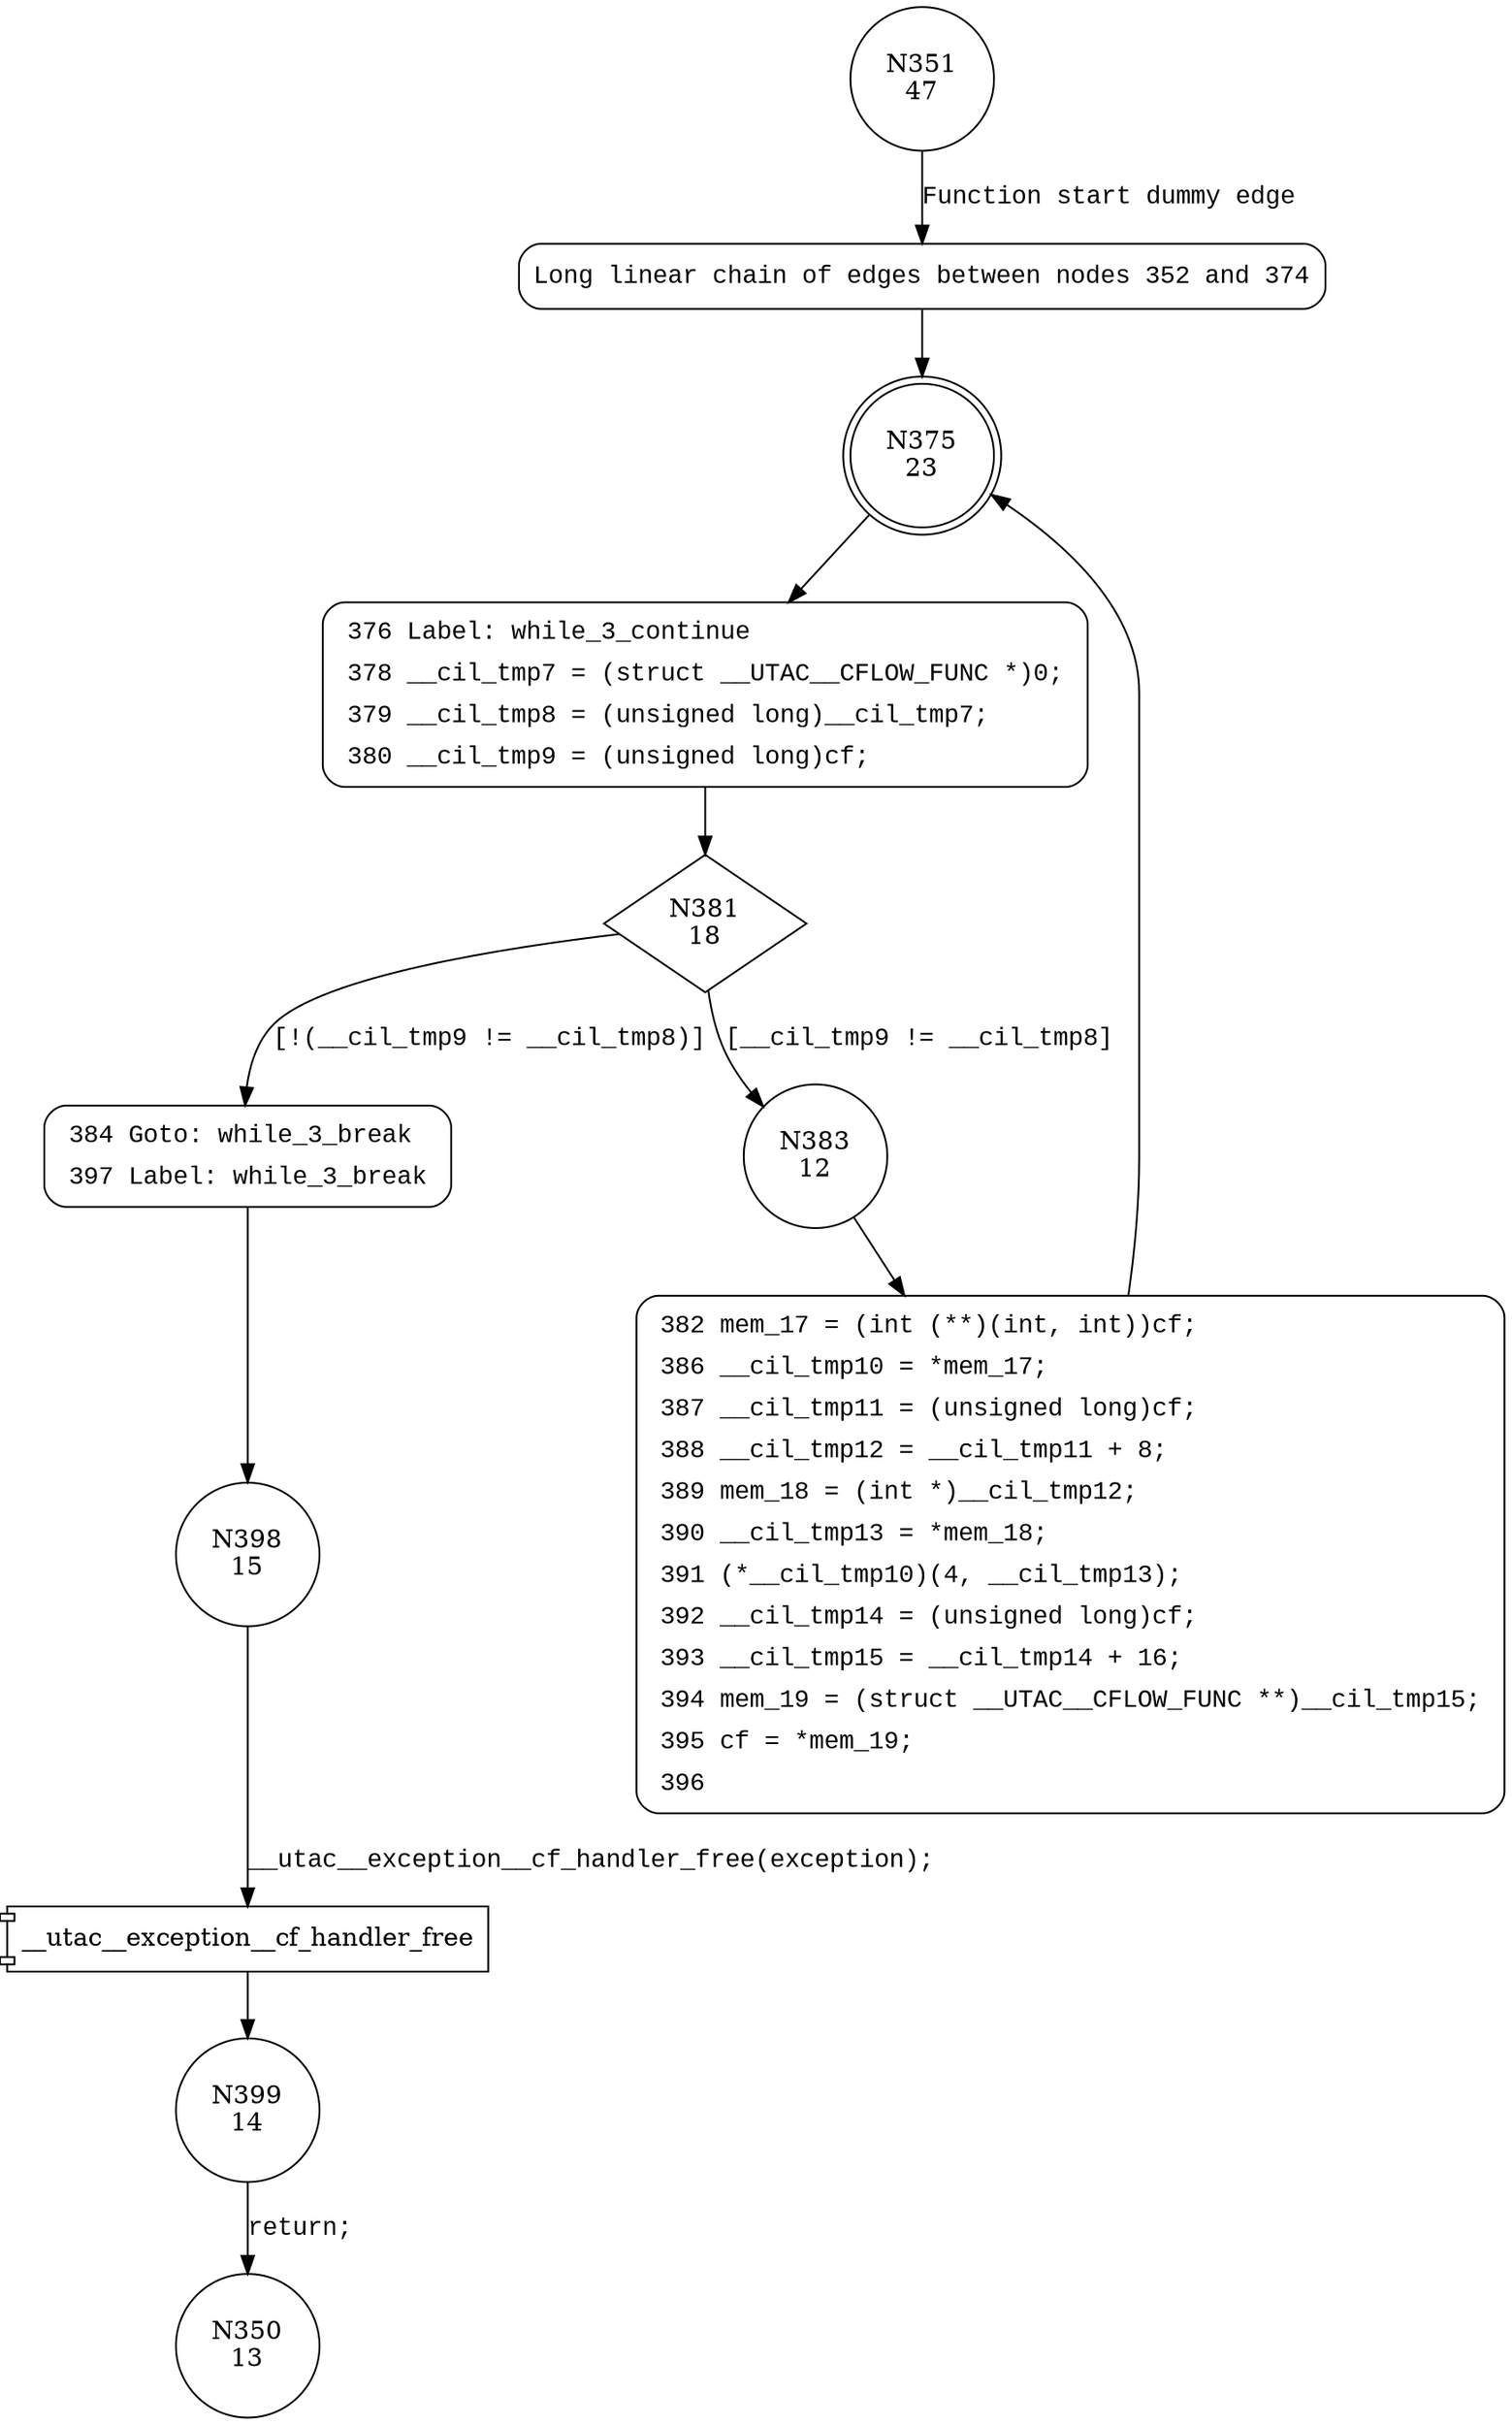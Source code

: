 digraph __utac__exception__cf_handler_reset {
351 [shape="circle" label="N351\n47"]
352 [shape="circle" label="N352\n46"]
375 [shape="doublecircle" label="N375\n23"]
376 [shape="circle" label="N376\n22"]
381 [shape="diamond" label="N381\n18"]
383 [shape="circle" label="N383\n12"]
384 [shape="circle" label="N384\n17"]
398 [shape="circle" label="N398\n15"]
399 [shape="circle" label="N399\n14"]
382 [shape="circle" label="N382\n11"]
350 [shape="circle" label="N350\n13"]
352 [style="filled,bold" penwidth="1" fillcolor="white" fontname="Courier New" shape="Mrecord" label="Long linear chain of edges between nodes 352 and 374"]
352 -> 375[label=""]
376 [style="filled,bold" penwidth="1" fillcolor="white" fontname="Courier New" shape="Mrecord" label=<<table border="0" cellborder="0" cellpadding="3" bgcolor="white"><tr><td align="right">376</td><td align="left">Label: while_3_continue</td></tr><tr><td align="right">378</td><td align="left">__cil_tmp7 = (struct __UTAC__CFLOW_FUNC *)0;</td></tr><tr><td align="right">379</td><td align="left">__cil_tmp8 = (unsigned long)__cil_tmp7;</td></tr><tr><td align="right">380</td><td align="left">__cil_tmp9 = (unsigned long)cf;</td></tr></table>>]
376 -> 381[label=""]
384 [style="filled,bold" penwidth="1" fillcolor="white" fontname="Courier New" shape="Mrecord" label=<<table border="0" cellborder="0" cellpadding="3" bgcolor="white"><tr><td align="right">384</td><td align="left">Goto: while_3_break</td></tr><tr><td align="right">397</td><td align="left">Label: while_3_break</td></tr></table>>]
384 -> 398[label=""]
382 [style="filled,bold" penwidth="1" fillcolor="white" fontname="Courier New" shape="Mrecord" label=<<table border="0" cellborder="0" cellpadding="3" bgcolor="white"><tr><td align="right">382</td><td align="left">mem_17 = (int (**)(int, int))cf;</td></tr><tr><td align="right">386</td><td align="left">__cil_tmp10 = *mem_17;</td></tr><tr><td align="right">387</td><td align="left">__cil_tmp11 = (unsigned long)cf;</td></tr><tr><td align="right">388</td><td align="left">__cil_tmp12 = __cil_tmp11 + 8;</td></tr><tr><td align="right">389</td><td align="left">mem_18 = (int *)__cil_tmp12;</td></tr><tr><td align="right">390</td><td align="left">__cil_tmp13 = *mem_18;</td></tr><tr><td align="right">391</td><td align="left">(*__cil_tmp10)(4, __cil_tmp13);</td></tr><tr><td align="right">392</td><td align="left">__cil_tmp14 = (unsigned long)cf;</td></tr><tr><td align="right">393</td><td align="left">__cil_tmp15 = __cil_tmp14 + 16;</td></tr><tr><td align="right">394</td><td align="left">mem_19 = (struct __UTAC__CFLOW_FUNC **)__cil_tmp15;</td></tr><tr><td align="right">395</td><td align="left">cf = *mem_19;</td></tr><tr><td align="right">396</td><td align="left"></td></tr></table>>]
382 -> 375[label=""]
351 -> 352 [label="Function start dummy edge" fontname="Courier New"]
375 -> 376 [label="" fontname="Courier New"]
381 -> 383 [label="[__cil_tmp9 != __cil_tmp8]" fontname="Courier New"]
381 -> 384 [label="[!(__cil_tmp9 != __cil_tmp8)]" fontname="Courier New"]
100001 [shape="component" label="__utac__exception__cf_handler_free"]
398 -> 100001 [label="__utac__exception__cf_handler_free(exception);" fontname="Courier New"]
100001 -> 399 [label="" fontname="Courier New"]
383 -> 382 [label="" fontname="Courier New"]
399 -> 350 [label="return;" fontname="Courier New"]
}